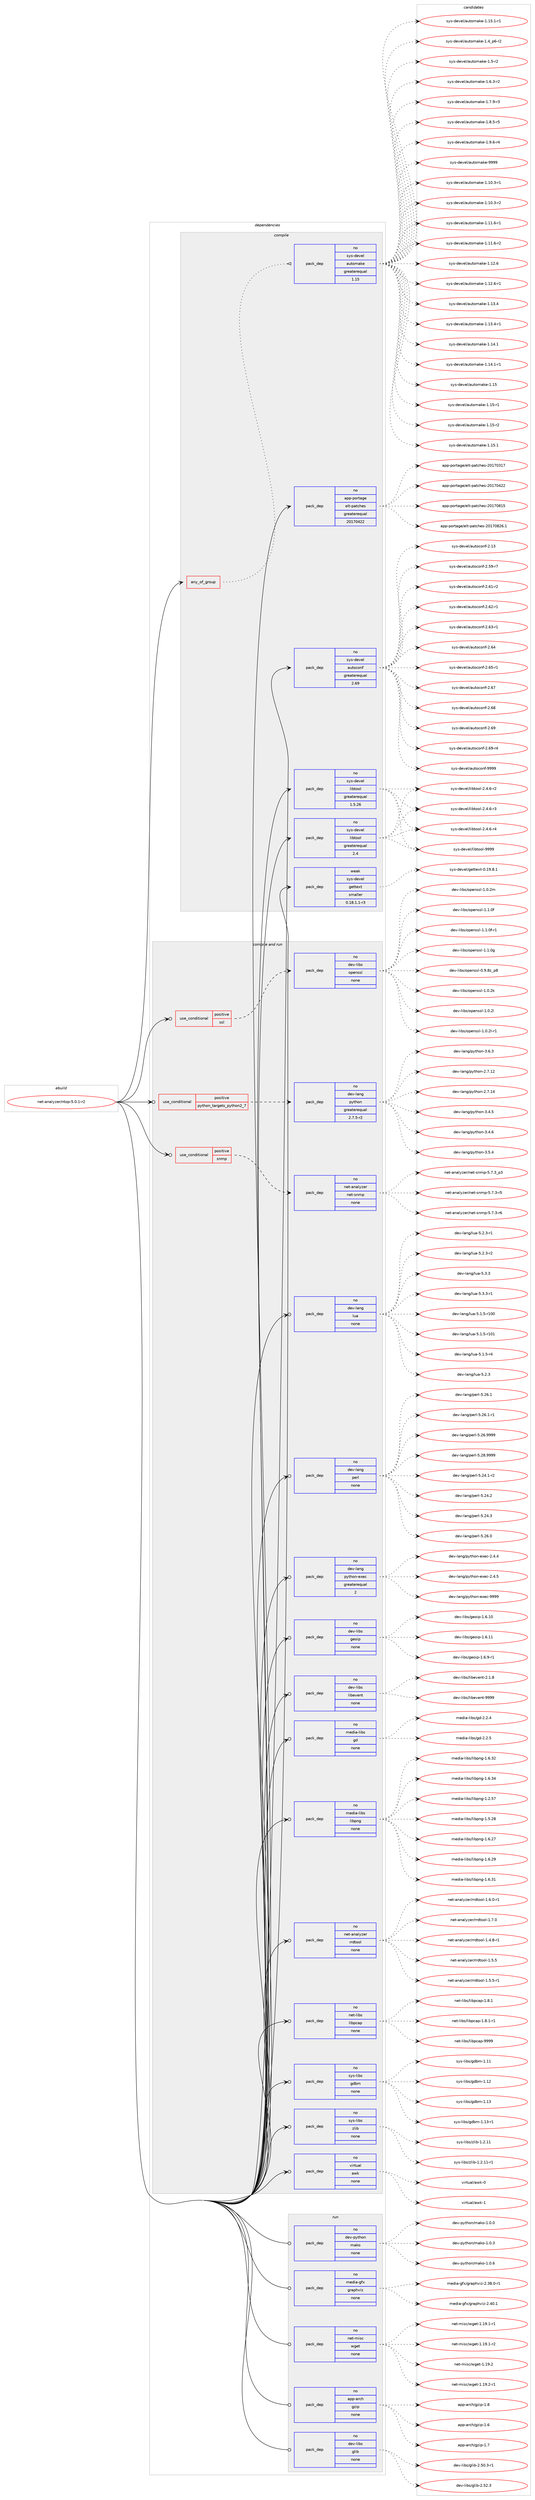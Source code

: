 digraph prolog {

# *************
# Graph options
# *************

newrank=true;
concentrate=true;
compound=true;
graph [rankdir=LR,fontname=Helvetica,fontsize=10,ranksep=1.5];#, ranksep=2.5, nodesep=0.2];
edge  [arrowhead=vee];
node  [fontname=Helvetica,fontsize=10];

# **********
# The ebuild
# **********

subgraph cluster_leftcol {
color=gray;
rank=same;
label=<<i>ebuild</i>>;
id [label="net-analyzer/ntop-5.0.1-r2", color=red, width=4, href="../net-analyzer/ntop-5.0.1-r2.svg"];
}

# ****************
# The dependencies
# ****************

subgraph cluster_midcol {
color=gray;
label=<<i>dependencies</i>>;
subgraph cluster_compile {
fillcolor="#eeeeee";
style=filled;
label=<<i>compile</i>>;
subgraph any6402 {
dependency402509 [label=<<TABLE BORDER="0" CELLBORDER="1" CELLSPACING="0" CELLPADDING="4"><TR><TD CELLPADDING="10">any_of_group</TD></TR></TABLE>>, shape=none, color=red];subgraph pack296648 {
dependency402510 [label=<<TABLE BORDER="0" CELLBORDER="1" CELLSPACING="0" CELLPADDING="4" WIDTH="220"><TR><TD ROWSPAN="6" CELLPADDING="30">pack_dep</TD></TR><TR><TD WIDTH="110">no</TD></TR><TR><TD>sys-devel</TD></TR><TR><TD>automake</TD></TR><TR><TD>greaterequal</TD></TR><TR><TD>1.15</TD></TR></TABLE>>, shape=none, color=blue];
}
dependency402509:e -> dependency402510:w [weight=20,style="dotted",arrowhead="oinv"];
}
id:e -> dependency402509:w [weight=20,style="solid",arrowhead="vee"];
subgraph pack296649 {
dependency402511 [label=<<TABLE BORDER="0" CELLBORDER="1" CELLSPACING="0" CELLPADDING="4" WIDTH="220"><TR><TD ROWSPAN="6" CELLPADDING="30">pack_dep</TD></TR><TR><TD WIDTH="110">no</TD></TR><TR><TD>app-portage</TD></TR><TR><TD>elt-patches</TD></TR><TR><TD>greaterequal</TD></TR><TR><TD>20170422</TD></TR></TABLE>>, shape=none, color=blue];
}
id:e -> dependency402511:w [weight=20,style="solid",arrowhead="vee"];
subgraph pack296650 {
dependency402512 [label=<<TABLE BORDER="0" CELLBORDER="1" CELLSPACING="0" CELLPADDING="4" WIDTH="220"><TR><TD ROWSPAN="6" CELLPADDING="30">pack_dep</TD></TR><TR><TD WIDTH="110">no</TD></TR><TR><TD>sys-devel</TD></TR><TR><TD>autoconf</TD></TR><TR><TD>greaterequal</TD></TR><TR><TD>2.69</TD></TR></TABLE>>, shape=none, color=blue];
}
id:e -> dependency402512:w [weight=20,style="solid",arrowhead="vee"];
subgraph pack296651 {
dependency402513 [label=<<TABLE BORDER="0" CELLBORDER="1" CELLSPACING="0" CELLPADDING="4" WIDTH="220"><TR><TD ROWSPAN="6" CELLPADDING="30">pack_dep</TD></TR><TR><TD WIDTH="110">no</TD></TR><TR><TD>sys-devel</TD></TR><TR><TD>libtool</TD></TR><TR><TD>greaterequal</TD></TR><TR><TD>1.5.26</TD></TR></TABLE>>, shape=none, color=blue];
}
id:e -> dependency402513:w [weight=20,style="solid",arrowhead="vee"];
subgraph pack296652 {
dependency402514 [label=<<TABLE BORDER="0" CELLBORDER="1" CELLSPACING="0" CELLPADDING="4" WIDTH="220"><TR><TD ROWSPAN="6" CELLPADDING="30">pack_dep</TD></TR><TR><TD WIDTH="110">no</TD></TR><TR><TD>sys-devel</TD></TR><TR><TD>libtool</TD></TR><TR><TD>greaterequal</TD></TR><TR><TD>2.4</TD></TR></TABLE>>, shape=none, color=blue];
}
id:e -> dependency402514:w [weight=20,style="solid",arrowhead="vee"];
subgraph pack296653 {
dependency402515 [label=<<TABLE BORDER="0" CELLBORDER="1" CELLSPACING="0" CELLPADDING="4" WIDTH="220"><TR><TD ROWSPAN="6" CELLPADDING="30">pack_dep</TD></TR><TR><TD WIDTH="110">weak</TD></TR><TR><TD>sys-devel</TD></TR><TR><TD>gettext</TD></TR><TR><TD>smaller</TD></TR><TR><TD>0.18.1.1-r3</TD></TR></TABLE>>, shape=none, color=blue];
}
id:e -> dependency402515:w [weight=20,style="solid",arrowhead="vee"];
}
subgraph cluster_compileandrun {
fillcolor="#eeeeee";
style=filled;
label=<<i>compile and run</i>>;
subgraph cond99273 {
dependency402516 [label=<<TABLE BORDER="0" CELLBORDER="1" CELLSPACING="0" CELLPADDING="4"><TR><TD ROWSPAN="3" CELLPADDING="10">use_conditional</TD></TR><TR><TD>positive</TD></TR><TR><TD>python_targets_python2_7</TD></TR></TABLE>>, shape=none, color=red];
subgraph pack296654 {
dependency402517 [label=<<TABLE BORDER="0" CELLBORDER="1" CELLSPACING="0" CELLPADDING="4" WIDTH="220"><TR><TD ROWSPAN="6" CELLPADDING="30">pack_dep</TD></TR><TR><TD WIDTH="110">no</TD></TR><TR><TD>dev-lang</TD></TR><TR><TD>python</TD></TR><TR><TD>greaterequal</TD></TR><TR><TD>2.7.5-r2</TD></TR></TABLE>>, shape=none, color=blue];
}
dependency402516:e -> dependency402517:w [weight=20,style="dashed",arrowhead="vee"];
}
id:e -> dependency402516:w [weight=20,style="solid",arrowhead="odotvee"];
subgraph cond99274 {
dependency402518 [label=<<TABLE BORDER="0" CELLBORDER="1" CELLSPACING="0" CELLPADDING="4"><TR><TD ROWSPAN="3" CELLPADDING="10">use_conditional</TD></TR><TR><TD>positive</TD></TR><TR><TD>snmp</TD></TR></TABLE>>, shape=none, color=red];
subgraph pack296655 {
dependency402519 [label=<<TABLE BORDER="0" CELLBORDER="1" CELLSPACING="0" CELLPADDING="4" WIDTH="220"><TR><TD ROWSPAN="6" CELLPADDING="30">pack_dep</TD></TR><TR><TD WIDTH="110">no</TD></TR><TR><TD>net-analyzer</TD></TR><TR><TD>net-snmp</TD></TR><TR><TD>none</TD></TR><TR><TD></TD></TR></TABLE>>, shape=none, color=blue];
}
dependency402518:e -> dependency402519:w [weight=20,style="dashed",arrowhead="vee"];
}
id:e -> dependency402518:w [weight=20,style="solid",arrowhead="odotvee"];
subgraph cond99275 {
dependency402520 [label=<<TABLE BORDER="0" CELLBORDER="1" CELLSPACING="0" CELLPADDING="4"><TR><TD ROWSPAN="3" CELLPADDING="10">use_conditional</TD></TR><TR><TD>positive</TD></TR><TR><TD>ssl</TD></TR></TABLE>>, shape=none, color=red];
subgraph pack296656 {
dependency402521 [label=<<TABLE BORDER="0" CELLBORDER="1" CELLSPACING="0" CELLPADDING="4" WIDTH="220"><TR><TD ROWSPAN="6" CELLPADDING="30">pack_dep</TD></TR><TR><TD WIDTH="110">no</TD></TR><TR><TD>dev-libs</TD></TR><TR><TD>openssl</TD></TR><TR><TD>none</TD></TR><TR><TD></TD></TR></TABLE>>, shape=none, color=blue];
}
dependency402520:e -> dependency402521:w [weight=20,style="dashed",arrowhead="vee"];
}
id:e -> dependency402520:w [weight=20,style="solid",arrowhead="odotvee"];
subgraph pack296657 {
dependency402522 [label=<<TABLE BORDER="0" CELLBORDER="1" CELLSPACING="0" CELLPADDING="4" WIDTH="220"><TR><TD ROWSPAN="6" CELLPADDING="30">pack_dep</TD></TR><TR><TD WIDTH="110">no</TD></TR><TR><TD>dev-lang</TD></TR><TR><TD>lua</TD></TR><TR><TD>none</TD></TR><TR><TD></TD></TR></TABLE>>, shape=none, color=blue];
}
id:e -> dependency402522:w [weight=20,style="solid",arrowhead="odotvee"];
subgraph pack296658 {
dependency402523 [label=<<TABLE BORDER="0" CELLBORDER="1" CELLSPACING="0" CELLPADDING="4" WIDTH="220"><TR><TD ROWSPAN="6" CELLPADDING="30">pack_dep</TD></TR><TR><TD WIDTH="110">no</TD></TR><TR><TD>dev-lang</TD></TR><TR><TD>perl</TD></TR><TR><TD>none</TD></TR><TR><TD></TD></TR></TABLE>>, shape=none, color=blue];
}
id:e -> dependency402523:w [weight=20,style="solid",arrowhead="odotvee"];
subgraph pack296659 {
dependency402524 [label=<<TABLE BORDER="0" CELLBORDER="1" CELLSPACING="0" CELLPADDING="4" WIDTH="220"><TR><TD ROWSPAN="6" CELLPADDING="30">pack_dep</TD></TR><TR><TD WIDTH="110">no</TD></TR><TR><TD>dev-lang</TD></TR><TR><TD>python-exec</TD></TR><TR><TD>greaterequal</TD></TR><TR><TD>2</TD></TR></TABLE>>, shape=none, color=blue];
}
id:e -> dependency402524:w [weight=20,style="solid",arrowhead="odotvee"];
subgraph pack296660 {
dependency402525 [label=<<TABLE BORDER="0" CELLBORDER="1" CELLSPACING="0" CELLPADDING="4" WIDTH="220"><TR><TD ROWSPAN="6" CELLPADDING="30">pack_dep</TD></TR><TR><TD WIDTH="110">no</TD></TR><TR><TD>dev-libs</TD></TR><TR><TD>geoip</TD></TR><TR><TD>none</TD></TR><TR><TD></TD></TR></TABLE>>, shape=none, color=blue];
}
id:e -> dependency402525:w [weight=20,style="solid",arrowhead="odotvee"];
subgraph pack296661 {
dependency402526 [label=<<TABLE BORDER="0" CELLBORDER="1" CELLSPACING="0" CELLPADDING="4" WIDTH="220"><TR><TD ROWSPAN="6" CELLPADDING="30">pack_dep</TD></TR><TR><TD WIDTH="110">no</TD></TR><TR><TD>dev-libs</TD></TR><TR><TD>libevent</TD></TR><TR><TD>none</TD></TR><TR><TD></TD></TR></TABLE>>, shape=none, color=blue];
}
id:e -> dependency402526:w [weight=20,style="solid",arrowhead="odotvee"];
subgraph pack296662 {
dependency402527 [label=<<TABLE BORDER="0" CELLBORDER="1" CELLSPACING="0" CELLPADDING="4" WIDTH="220"><TR><TD ROWSPAN="6" CELLPADDING="30">pack_dep</TD></TR><TR><TD WIDTH="110">no</TD></TR><TR><TD>media-libs</TD></TR><TR><TD>gd</TD></TR><TR><TD>none</TD></TR><TR><TD></TD></TR></TABLE>>, shape=none, color=blue];
}
id:e -> dependency402527:w [weight=20,style="solid",arrowhead="odotvee"];
subgraph pack296663 {
dependency402528 [label=<<TABLE BORDER="0" CELLBORDER="1" CELLSPACING="0" CELLPADDING="4" WIDTH="220"><TR><TD ROWSPAN="6" CELLPADDING="30">pack_dep</TD></TR><TR><TD WIDTH="110">no</TD></TR><TR><TD>media-libs</TD></TR><TR><TD>libpng</TD></TR><TR><TD>none</TD></TR><TR><TD></TD></TR></TABLE>>, shape=none, color=blue];
}
id:e -> dependency402528:w [weight=20,style="solid",arrowhead="odotvee"];
subgraph pack296664 {
dependency402529 [label=<<TABLE BORDER="0" CELLBORDER="1" CELLSPACING="0" CELLPADDING="4" WIDTH="220"><TR><TD ROWSPAN="6" CELLPADDING="30">pack_dep</TD></TR><TR><TD WIDTH="110">no</TD></TR><TR><TD>net-analyzer</TD></TR><TR><TD>rrdtool</TD></TR><TR><TD>none</TD></TR><TR><TD></TD></TR></TABLE>>, shape=none, color=blue];
}
id:e -> dependency402529:w [weight=20,style="solid",arrowhead="odotvee"];
subgraph pack296665 {
dependency402530 [label=<<TABLE BORDER="0" CELLBORDER="1" CELLSPACING="0" CELLPADDING="4" WIDTH="220"><TR><TD ROWSPAN="6" CELLPADDING="30">pack_dep</TD></TR><TR><TD WIDTH="110">no</TD></TR><TR><TD>net-libs</TD></TR><TR><TD>libpcap</TD></TR><TR><TD>none</TD></TR><TR><TD></TD></TR></TABLE>>, shape=none, color=blue];
}
id:e -> dependency402530:w [weight=20,style="solid",arrowhead="odotvee"];
subgraph pack296666 {
dependency402531 [label=<<TABLE BORDER="0" CELLBORDER="1" CELLSPACING="0" CELLPADDING="4" WIDTH="220"><TR><TD ROWSPAN="6" CELLPADDING="30">pack_dep</TD></TR><TR><TD WIDTH="110">no</TD></TR><TR><TD>sys-libs</TD></TR><TR><TD>gdbm</TD></TR><TR><TD>none</TD></TR><TR><TD></TD></TR></TABLE>>, shape=none, color=blue];
}
id:e -> dependency402531:w [weight=20,style="solid",arrowhead="odotvee"];
subgraph pack296667 {
dependency402532 [label=<<TABLE BORDER="0" CELLBORDER="1" CELLSPACING="0" CELLPADDING="4" WIDTH="220"><TR><TD ROWSPAN="6" CELLPADDING="30">pack_dep</TD></TR><TR><TD WIDTH="110">no</TD></TR><TR><TD>sys-libs</TD></TR><TR><TD>zlib</TD></TR><TR><TD>none</TD></TR><TR><TD></TD></TR></TABLE>>, shape=none, color=blue];
}
id:e -> dependency402532:w [weight=20,style="solid",arrowhead="odotvee"];
subgraph pack296668 {
dependency402533 [label=<<TABLE BORDER="0" CELLBORDER="1" CELLSPACING="0" CELLPADDING="4" WIDTH="220"><TR><TD ROWSPAN="6" CELLPADDING="30">pack_dep</TD></TR><TR><TD WIDTH="110">no</TD></TR><TR><TD>virtual</TD></TR><TR><TD>awk</TD></TR><TR><TD>none</TD></TR><TR><TD></TD></TR></TABLE>>, shape=none, color=blue];
}
id:e -> dependency402533:w [weight=20,style="solid",arrowhead="odotvee"];
}
subgraph cluster_run {
fillcolor="#eeeeee";
style=filled;
label=<<i>run</i>>;
subgraph pack296669 {
dependency402534 [label=<<TABLE BORDER="0" CELLBORDER="1" CELLSPACING="0" CELLPADDING="4" WIDTH="220"><TR><TD ROWSPAN="6" CELLPADDING="30">pack_dep</TD></TR><TR><TD WIDTH="110">no</TD></TR><TR><TD>app-arch</TD></TR><TR><TD>gzip</TD></TR><TR><TD>none</TD></TR><TR><TD></TD></TR></TABLE>>, shape=none, color=blue];
}
id:e -> dependency402534:w [weight=20,style="solid",arrowhead="odot"];
subgraph pack296670 {
dependency402535 [label=<<TABLE BORDER="0" CELLBORDER="1" CELLSPACING="0" CELLPADDING="4" WIDTH="220"><TR><TD ROWSPAN="6" CELLPADDING="30">pack_dep</TD></TR><TR><TD WIDTH="110">no</TD></TR><TR><TD>dev-libs</TD></TR><TR><TD>glib</TD></TR><TR><TD>none</TD></TR><TR><TD></TD></TR></TABLE>>, shape=none, color=blue];
}
id:e -> dependency402535:w [weight=20,style="solid",arrowhead="odot"];
subgraph pack296671 {
dependency402536 [label=<<TABLE BORDER="0" CELLBORDER="1" CELLSPACING="0" CELLPADDING="4" WIDTH="220"><TR><TD ROWSPAN="6" CELLPADDING="30">pack_dep</TD></TR><TR><TD WIDTH="110">no</TD></TR><TR><TD>dev-python</TD></TR><TR><TD>mako</TD></TR><TR><TD>none</TD></TR><TR><TD></TD></TR></TABLE>>, shape=none, color=blue];
}
id:e -> dependency402536:w [weight=20,style="solid",arrowhead="odot"];
subgraph pack296672 {
dependency402537 [label=<<TABLE BORDER="0" CELLBORDER="1" CELLSPACING="0" CELLPADDING="4" WIDTH="220"><TR><TD ROWSPAN="6" CELLPADDING="30">pack_dep</TD></TR><TR><TD WIDTH="110">no</TD></TR><TR><TD>media-gfx</TD></TR><TR><TD>graphviz</TD></TR><TR><TD>none</TD></TR><TR><TD></TD></TR></TABLE>>, shape=none, color=blue];
}
id:e -> dependency402537:w [weight=20,style="solid",arrowhead="odot"];
subgraph pack296673 {
dependency402538 [label=<<TABLE BORDER="0" CELLBORDER="1" CELLSPACING="0" CELLPADDING="4" WIDTH="220"><TR><TD ROWSPAN="6" CELLPADDING="30">pack_dep</TD></TR><TR><TD WIDTH="110">no</TD></TR><TR><TD>net-misc</TD></TR><TR><TD>wget</TD></TR><TR><TD>none</TD></TR><TR><TD></TD></TR></TABLE>>, shape=none, color=blue];
}
id:e -> dependency402538:w [weight=20,style="solid",arrowhead="odot"];
}
}

# **************
# The candidates
# **************

subgraph cluster_choices {
rank=same;
color=gray;
label=<<i>candidates</i>>;

subgraph choice296648 {
color=black;
nodesep=1;
choice11512111545100101118101108479711711611110997107101454946494846514511449 [label="sys-devel/automake-1.10.3-r1", color=red, width=4,href="../sys-devel/automake-1.10.3-r1.svg"];
choice11512111545100101118101108479711711611110997107101454946494846514511450 [label="sys-devel/automake-1.10.3-r2", color=red, width=4,href="../sys-devel/automake-1.10.3-r2.svg"];
choice11512111545100101118101108479711711611110997107101454946494946544511449 [label="sys-devel/automake-1.11.6-r1", color=red, width=4,href="../sys-devel/automake-1.11.6-r1.svg"];
choice11512111545100101118101108479711711611110997107101454946494946544511450 [label="sys-devel/automake-1.11.6-r2", color=red, width=4,href="../sys-devel/automake-1.11.6-r2.svg"];
choice1151211154510010111810110847971171161111099710710145494649504654 [label="sys-devel/automake-1.12.6", color=red, width=4,href="../sys-devel/automake-1.12.6.svg"];
choice11512111545100101118101108479711711611110997107101454946495046544511449 [label="sys-devel/automake-1.12.6-r1", color=red, width=4,href="../sys-devel/automake-1.12.6-r1.svg"];
choice1151211154510010111810110847971171161111099710710145494649514652 [label="sys-devel/automake-1.13.4", color=red, width=4,href="../sys-devel/automake-1.13.4.svg"];
choice11512111545100101118101108479711711611110997107101454946495146524511449 [label="sys-devel/automake-1.13.4-r1", color=red, width=4,href="../sys-devel/automake-1.13.4-r1.svg"];
choice1151211154510010111810110847971171161111099710710145494649524649 [label="sys-devel/automake-1.14.1", color=red, width=4,href="../sys-devel/automake-1.14.1.svg"];
choice11512111545100101118101108479711711611110997107101454946495246494511449 [label="sys-devel/automake-1.14.1-r1", color=red, width=4,href="../sys-devel/automake-1.14.1-r1.svg"];
choice115121115451001011181011084797117116111109971071014549464953 [label="sys-devel/automake-1.15", color=red, width=4,href="../sys-devel/automake-1.15.svg"];
choice1151211154510010111810110847971171161111099710710145494649534511449 [label="sys-devel/automake-1.15-r1", color=red, width=4,href="../sys-devel/automake-1.15-r1.svg"];
choice1151211154510010111810110847971171161111099710710145494649534511450 [label="sys-devel/automake-1.15-r2", color=red, width=4,href="../sys-devel/automake-1.15-r2.svg"];
choice1151211154510010111810110847971171161111099710710145494649534649 [label="sys-devel/automake-1.15.1", color=red, width=4,href="../sys-devel/automake-1.15.1.svg"];
choice11512111545100101118101108479711711611110997107101454946495346494511449 [label="sys-devel/automake-1.15.1-r1", color=red, width=4,href="../sys-devel/automake-1.15.1-r1.svg"];
choice115121115451001011181011084797117116111109971071014549465295112544511450 [label="sys-devel/automake-1.4_p6-r2", color=red, width=4,href="../sys-devel/automake-1.4_p6-r2.svg"];
choice11512111545100101118101108479711711611110997107101454946534511450 [label="sys-devel/automake-1.5-r2", color=red, width=4,href="../sys-devel/automake-1.5-r2.svg"];
choice115121115451001011181011084797117116111109971071014549465446514511450 [label="sys-devel/automake-1.6.3-r2", color=red, width=4,href="../sys-devel/automake-1.6.3-r2.svg"];
choice115121115451001011181011084797117116111109971071014549465546574511451 [label="sys-devel/automake-1.7.9-r3", color=red, width=4,href="../sys-devel/automake-1.7.9-r3.svg"];
choice115121115451001011181011084797117116111109971071014549465646534511453 [label="sys-devel/automake-1.8.5-r5", color=red, width=4,href="../sys-devel/automake-1.8.5-r5.svg"];
choice115121115451001011181011084797117116111109971071014549465746544511452 [label="sys-devel/automake-1.9.6-r4", color=red, width=4,href="../sys-devel/automake-1.9.6-r4.svg"];
choice115121115451001011181011084797117116111109971071014557575757 [label="sys-devel/automake-9999", color=red, width=4,href="../sys-devel/automake-9999.svg"];
dependency402510:e -> choice11512111545100101118101108479711711611110997107101454946494846514511449:w [style=dotted,weight="100"];
dependency402510:e -> choice11512111545100101118101108479711711611110997107101454946494846514511450:w [style=dotted,weight="100"];
dependency402510:e -> choice11512111545100101118101108479711711611110997107101454946494946544511449:w [style=dotted,weight="100"];
dependency402510:e -> choice11512111545100101118101108479711711611110997107101454946494946544511450:w [style=dotted,weight="100"];
dependency402510:e -> choice1151211154510010111810110847971171161111099710710145494649504654:w [style=dotted,weight="100"];
dependency402510:e -> choice11512111545100101118101108479711711611110997107101454946495046544511449:w [style=dotted,weight="100"];
dependency402510:e -> choice1151211154510010111810110847971171161111099710710145494649514652:w [style=dotted,weight="100"];
dependency402510:e -> choice11512111545100101118101108479711711611110997107101454946495146524511449:w [style=dotted,weight="100"];
dependency402510:e -> choice1151211154510010111810110847971171161111099710710145494649524649:w [style=dotted,weight="100"];
dependency402510:e -> choice11512111545100101118101108479711711611110997107101454946495246494511449:w [style=dotted,weight="100"];
dependency402510:e -> choice115121115451001011181011084797117116111109971071014549464953:w [style=dotted,weight="100"];
dependency402510:e -> choice1151211154510010111810110847971171161111099710710145494649534511449:w [style=dotted,weight="100"];
dependency402510:e -> choice1151211154510010111810110847971171161111099710710145494649534511450:w [style=dotted,weight="100"];
dependency402510:e -> choice1151211154510010111810110847971171161111099710710145494649534649:w [style=dotted,weight="100"];
dependency402510:e -> choice11512111545100101118101108479711711611110997107101454946495346494511449:w [style=dotted,weight="100"];
dependency402510:e -> choice115121115451001011181011084797117116111109971071014549465295112544511450:w [style=dotted,weight="100"];
dependency402510:e -> choice11512111545100101118101108479711711611110997107101454946534511450:w [style=dotted,weight="100"];
dependency402510:e -> choice115121115451001011181011084797117116111109971071014549465446514511450:w [style=dotted,weight="100"];
dependency402510:e -> choice115121115451001011181011084797117116111109971071014549465546574511451:w [style=dotted,weight="100"];
dependency402510:e -> choice115121115451001011181011084797117116111109971071014549465646534511453:w [style=dotted,weight="100"];
dependency402510:e -> choice115121115451001011181011084797117116111109971071014549465746544511452:w [style=dotted,weight="100"];
dependency402510:e -> choice115121115451001011181011084797117116111109971071014557575757:w [style=dotted,weight="100"];
}
subgraph choice296649 {
color=black;
nodesep=1;
choice97112112451121111141169710310147101108116451129711699104101115455048495548514955 [label="app-portage/elt-patches-20170317", color=red, width=4,href="../app-portage/elt-patches-20170317.svg"];
choice97112112451121111141169710310147101108116451129711699104101115455048495548525050 [label="app-portage/elt-patches-20170422", color=red, width=4,href="../app-portage/elt-patches-20170422.svg"];
choice97112112451121111141169710310147101108116451129711699104101115455048495548564953 [label="app-portage/elt-patches-20170815", color=red, width=4,href="../app-portage/elt-patches-20170815.svg"];
choice971121124511211111411697103101471011081164511297116991041011154550484955485650544649 [label="app-portage/elt-patches-20170826.1", color=red, width=4,href="../app-portage/elt-patches-20170826.1.svg"];
dependency402511:e -> choice97112112451121111141169710310147101108116451129711699104101115455048495548514955:w [style=dotted,weight="100"];
dependency402511:e -> choice97112112451121111141169710310147101108116451129711699104101115455048495548525050:w [style=dotted,weight="100"];
dependency402511:e -> choice97112112451121111141169710310147101108116451129711699104101115455048495548564953:w [style=dotted,weight="100"];
dependency402511:e -> choice971121124511211111411697103101471011081164511297116991041011154550484955485650544649:w [style=dotted,weight="100"];
}
subgraph choice296650 {
color=black;
nodesep=1;
choice115121115451001011181011084797117116111991111101024550464951 [label="sys-devel/autoconf-2.13", color=red, width=4,href="../sys-devel/autoconf-2.13.svg"];
choice1151211154510010111810110847971171161119911111010245504653574511455 [label="sys-devel/autoconf-2.59-r7", color=red, width=4,href="../sys-devel/autoconf-2.59-r7.svg"];
choice1151211154510010111810110847971171161119911111010245504654494511450 [label="sys-devel/autoconf-2.61-r2", color=red, width=4,href="../sys-devel/autoconf-2.61-r2.svg"];
choice1151211154510010111810110847971171161119911111010245504654504511449 [label="sys-devel/autoconf-2.62-r1", color=red, width=4,href="../sys-devel/autoconf-2.62-r1.svg"];
choice1151211154510010111810110847971171161119911111010245504654514511449 [label="sys-devel/autoconf-2.63-r1", color=red, width=4,href="../sys-devel/autoconf-2.63-r1.svg"];
choice115121115451001011181011084797117116111991111101024550465452 [label="sys-devel/autoconf-2.64", color=red, width=4,href="../sys-devel/autoconf-2.64.svg"];
choice1151211154510010111810110847971171161119911111010245504654534511449 [label="sys-devel/autoconf-2.65-r1", color=red, width=4,href="../sys-devel/autoconf-2.65-r1.svg"];
choice115121115451001011181011084797117116111991111101024550465455 [label="sys-devel/autoconf-2.67", color=red, width=4,href="../sys-devel/autoconf-2.67.svg"];
choice115121115451001011181011084797117116111991111101024550465456 [label="sys-devel/autoconf-2.68", color=red, width=4,href="../sys-devel/autoconf-2.68.svg"];
choice115121115451001011181011084797117116111991111101024550465457 [label="sys-devel/autoconf-2.69", color=red, width=4,href="../sys-devel/autoconf-2.69.svg"];
choice1151211154510010111810110847971171161119911111010245504654574511452 [label="sys-devel/autoconf-2.69-r4", color=red, width=4,href="../sys-devel/autoconf-2.69-r4.svg"];
choice115121115451001011181011084797117116111991111101024557575757 [label="sys-devel/autoconf-9999", color=red, width=4,href="../sys-devel/autoconf-9999.svg"];
dependency402512:e -> choice115121115451001011181011084797117116111991111101024550464951:w [style=dotted,weight="100"];
dependency402512:e -> choice1151211154510010111810110847971171161119911111010245504653574511455:w [style=dotted,weight="100"];
dependency402512:e -> choice1151211154510010111810110847971171161119911111010245504654494511450:w [style=dotted,weight="100"];
dependency402512:e -> choice1151211154510010111810110847971171161119911111010245504654504511449:w [style=dotted,weight="100"];
dependency402512:e -> choice1151211154510010111810110847971171161119911111010245504654514511449:w [style=dotted,weight="100"];
dependency402512:e -> choice115121115451001011181011084797117116111991111101024550465452:w [style=dotted,weight="100"];
dependency402512:e -> choice1151211154510010111810110847971171161119911111010245504654534511449:w [style=dotted,weight="100"];
dependency402512:e -> choice115121115451001011181011084797117116111991111101024550465455:w [style=dotted,weight="100"];
dependency402512:e -> choice115121115451001011181011084797117116111991111101024550465456:w [style=dotted,weight="100"];
dependency402512:e -> choice115121115451001011181011084797117116111991111101024550465457:w [style=dotted,weight="100"];
dependency402512:e -> choice1151211154510010111810110847971171161119911111010245504654574511452:w [style=dotted,weight="100"];
dependency402512:e -> choice115121115451001011181011084797117116111991111101024557575757:w [style=dotted,weight="100"];
}
subgraph choice296651 {
color=black;
nodesep=1;
choice1151211154510010111810110847108105981161111111084550465246544511450 [label="sys-devel/libtool-2.4.6-r2", color=red, width=4,href="../sys-devel/libtool-2.4.6-r2.svg"];
choice1151211154510010111810110847108105981161111111084550465246544511451 [label="sys-devel/libtool-2.4.6-r3", color=red, width=4,href="../sys-devel/libtool-2.4.6-r3.svg"];
choice1151211154510010111810110847108105981161111111084550465246544511452 [label="sys-devel/libtool-2.4.6-r4", color=red, width=4,href="../sys-devel/libtool-2.4.6-r4.svg"];
choice1151211154510010111810110847108105981161111111084557575757 [label="sys-devel/libtool-9999", color=red, width=4,href="../sys-devel/libtool-9999.svg"];
dependency402513:e -> choice1151211154510010111810110847108105981161111111084550465246544511450:w [style=dotted,weight="100"];
dependency402513:e -> choice1151211154510010111810110847108105981161111111084550465246544511451:w [style=dotted,weight="100"];
dependency402513:e -> choice1151211154510010111810110847108105981161111111084550465246544511452:w [style=dotted,weight="100"];
dependency402513:e -> choice1151211154510010111810110847108105981161111111084557575757:w [style=dotted,weight="100"];
}
subgraph choice296652 {
color=black;
nodesep=1;
choice1151211154510010111810110847108105981161111111084550465246544511450 [label="sys-devel/libtool-2.4.6-r2", color=red, width=4,href="../sys-devel/libtool-2.4.6-r2.svg"];
choice1151211154510010111810110847108105981161111111084550465246544511451 [label="sys-devel/libtool-2.4.6-r3", color=red, width=4,href="../sys-devel/libtool-2.4.6-r3.svg"];
choice1151211154510010111810110847108105981161111111084550465246544511452 [label="sys-devel/libtool-2.4.6-r4", color=red, width=4,href="../sys-devel/libtool-2.4.6-r4.svg"];
choice1151211154510010111810110847108105981161111111084557575757 [label="sys-devel/libtool-9999", color=red, width=4,href="../sys-devel/libtool-9999.svg"];
dependency402514:e -> choice1151211154510010111810110847108105981161111111084550465246544511450:w [style=dotted,weight="100"];
dependency402514:e -> choice1151211154510010111810110847108105981161111111084550465246544511451:w [style=dotted,weight="100"];
dependency402514:e -> choice1151211154510010111810110847108105981161111111084550465246544511452:w [style=dotted,weight="100"];
dependency402514:e -> choice1151211154510010111810110847108105981161111111084557575757:w [style=dotted,weight="100"];
}
subgraph choice296653 {
color=black;
nodesep=1;
choice1151211154510010111810110847103101116116101120116454846495746564649 [label="sys-devel/gettext-0.19.8.1", color=red, width=4,href="../sys-devel/gettext-0.19.8.1.svg"];
dependency402515:e -> choice1151211154510010111810110847103101116116101120116454846495746564649:w [style=dotted,weight="100"];
}
subgraph choice296654 {
color=black;
nodesep=1;
choice10010111845108971101034711212111610411111045504655464950 [label="dev-lang/python-2.7.12", color=red, width=4,href="../dev-lang/python-2.7.12.svg"];
choice10010111845108971101034711212111610411111045504655464952 [label="dev-lang/python-2.7.14", color=red, width=4,href="../dev-lang/python-2.7.14.svg"];
choice100101118451089711010347112121116104111110455146524653 [label="dev-lang/python-3.4.5", color=red, width=4,href="../dev-lang/python-3.4.5.svg"];
choice100101118451089711010347112121116104111110455146524654 [label="dev-lang/python-3.4.6", color=red, width=4,href="../dev-lang/python-3.4.6.svg"];
choice100101118451089711010347112121116104111110455146534652 [label="dev-lang/python-3.5.4", color=red, width=4,href="../dev-lang/python-3.5.4.svg"];
choice100101118451089711010347112121116104111110455146544651 [label="dev-lang/python-3.6.3", color=red, width=4,href="../dev-lang/python-3.6.3.svg"];
dependency402517:e -> choice10010111845108971101034711212111610411111045504655464950:w [style=dotted,weight="100"];
dependency402517:e -> choice10010111845108971101034711212111610411111045504655464952:w [style=dotted,weight="100"];
dependency402517:e -> choice100101118451089711010347112121116104111110455146524653:w [style=dotted,weight="100"];
dependency402517:e -> choice100101118451089711010347112121116104111110455146524654:w [style=dotted,weight="100"];
dependency402517:e -> choice100101118451089711010347112121116104111110455146534652:w [style=dotted,weight="100"];
dependency402517:e -> choice100101118451089711010347112121116104111110455146544651:w [style=dotted,weight="100"];
}
subgraph choice296655 {
color=black;
nodesep=1;
choice11010111645971109710812112210111447110101116451151101091124553465546514511453 [label="net-analyzer/net-snmp-5.7.3-r5", color=red, width=4,href="../net-analyzer/net-snmp-5.7.3-r5.svg"];
choice11010111645971109710812112210111447110101116451151101091124553465546514511454 [label="net-analyzer/net-snmp-5.7.3-r6", color=red, width=4,href="../net-analyzer/net-snmp-5.7.3-r6.svg"];
choice11010111645971109710812112210111447110101116451151101091124553465546519511251 [label="net-analyzer/net-snmp-5.7.3_p3", color=red, width=4,href="../net-analyzer/net-snmp-5.7.3_p3.svg"];
dependency402519:e -> choice11010111645971109710812112210111447110101116451151101091124553465546514511453:w [style=dotted,weight="100"];
dependency402519:e -> choice11010111645971109710812112210111447110101116451151101091124553465546514511454:w [style=dotted,weight="100"];
dependency402519:e -> choice11010111645971109710812112210111447110101116451151101091124553465546519511251:w [style=dotted,weight="100"];
}
subgraph choice296656 {
color=black;
nodesep=1;
choice1001011184510810598115471111121011101151151084548465746561229511256 [label="dev-libs/openssl-0.9.8z_p8", color=red, width=4,href="../dev-libs/openssl-0.9.8z_p8.svg"];
choice100101118451081059811547111112101110115115108454946484650107 [label="dev-libs/openssl-1.0.2k", color=red, width=4,href="../dev-libs/openssl-1.0.2k.svg"];
choice100101118451081059811547111112101110115115108454946484650108 [label="dev-libs/openssl-1.0.2l", color=red, width=4,href="../dev-libs/openssl-1.0.2l.svg"];
choice1001011184510810598115471111121011101151151084549464846501084511449 [label="dev-libs/openssl-1.0.2l-r1", color=red, width=4,href="../dev-libs/openssl-1.0.2l-r1.svg"];
choice100101118451081059811547111112101110115115108454946484650109 [label="dev-libs/openssl-1.0.2m", color=red, width=4,href="../dev-libs/openssl-1.0.2m.svg"];
choice100101118451081059811547111112101110115115108454946494648102 [label="dev-libs/openssl-1.1.0f", color=red, width=4,href="../dev-libs/openssl-1.1.0f.svg"];
choice1001011184510810598115471111121011101151151084549464946481024511449 [label="dev-libs/openssl-1.1.0f-r1", color=red, width=4,href="../dev-libs/openssl-1.1.0f-r1.svg"];
choice100101118451081059811547111112101110115115108454946494648103 [label="dev-libs/openssl-1.1.0g", color=red, width=4,href="../dev-libs/openssl-1.1.0g.svg"];
dependency402521:e -> choice1001011184510810598115471111121011101151151084548465746561229511256:w [style=dotted,weight="100"];
dependency402521:e -> choice100101118451081059811547111112101110115115108454946484650107:w [style=dotted,weight="100"];
dependency402521:e -> choice100101118451081059811547111112101110115115108454946484650108:w [style=dotted,weight="100"];
dependency402521:e -> choice1001011184510810598115471111121011101151151084549464846501084511449:w [style=dotted,weight="100"];
dependency402521:e -> choice100101118451081059811547111112101110115115108454946484650109:w [style=dotted,weight="100"];
dependency402521:e -> choice100101118451081059811547111112101110115115108454946494648102:w [style=dotted,weight="100"];
dependency402521:e -> choice1001011184510810598115471111121011101151151084549464946481024511449:w [style=dotted,weight="100"];
dependency402521:e -> choice100101118451081059811547111112101110115115108454946494648103:w [style=dotted,weight="100"];
}
subgraph choice296657 {
color=black;
nodesep=1;
choice1001011184510897110103471081179745534649465345114494848 [label="dev-lang/lua-5.1.5-r100", color=red, width=4,href="../dev-lang/lua-5.1.5-r100.svg"];
choice1001011184510897110103471081179745534649465345114494849 [label="dev-lang/lua-5.1.5-r101", color=red, width=4,href="../dev-lang/lua-5.1.5-r101.svg"];
choice100101118451089711010347108117974553464946534511452 [label="dev-lang/lua-5.1.5-r4", color=red, width=4,href="../dev-lang/lua-5.1.5-r4.svg"];
choice10010111845108971101034710811797455346504651 [label="dev-lang/lua-5.2.3", color=red, width=4,href="../dev-lang/lua-5.2.3.svg"];
choice100101118451089711010347108117974553465046514511449 [label="dev-lang/lua-5.2.3-r1", color=red, width=4,href="../dev-lang/lua-5.2.3-r1.svg"];
choice100101118451089711010347108117974553465046514511450 [label="dev-lang/lua-5.2.3-r2", color=red, width=4,href="../dev-lang/lua-5.2.3-r2.svg"];
choice10010111845108971101034710811797455346514651 [label="dev-lang/lua-5.3.3", color=red, width=4,href="../dev-lang/lua-5.3.3.svg"];
choice100101118451089711010347108117974553465146514511449 [label="dev-lang/lua-5.3.3-r1", color=red, width=4,href="../dev-lang/lua-5.3.3-r1.svg"];
dependency402522:e -> choice1001011184510897110103471081179745534649465345114494848:w [style=dotted,weight="100"];
dependency402522:e -> choice1001011184510897110103471081179745534649465345114494849:w [style=dotted,weight="100"];
dependency402522:e -> choice100101118451089711010347108117974553464946534511452:w [style=dotted,weight="100"];
dependency402522:e -> choice10010111845108971101034710811797455346504651:w [style=dotted,weight="100"];
dependency402522:e -> choice100101118451089711010347108117974553465046514511449:w [style=dotted,weight="100"];
dependency402522:e -> choice100101118451089711010347108117974553465046514511450:w [style=dotted,weight="100"];
dependency402522:e -> choice10010111845108971101034710811797455346514651:w [style=dotted,weight="100"];
dependency402522:e -> choice100101118451089711010347108117974553465146514511449:w [style=dotted,weight="100"];
}
subgraph choice296658 {
color=black;
nodesep=1;
choice100101118451089711010347112101114108455346505246494511450 [label="dev-lang/perl-5.24.1-r2", color=red, width=4,href="../dev-lang/perl-5.24.1-r2.svg"];
choice10010111845108971101034711210111410845534650524650 [label="dev-lang/perl-5.24.2", color=red, width=4,href="../dev-lang/perl-5.24.2.svg"];
choice10010111845108971101034711210111410845534650524651 [label="dev-lang/perl-5.24.3", color=red, width=4,href="../dev-lang/perl-5.24.3.svg"];
choice10010111845108971101034711210111410845534650544648 [label="dev-lang/perl-5.26.0", color=red, width=4,href="../dev-lang/perl-5.26.0.svg"];
choice10010111845108971101034711210111410845534650544649 [label="dev-lang/perl-5.26.1", color=red, width=4,href="../dev-lang/perl-5.26.1.svg"];
choice100101118451089711010347112101114108455346505446494511449 [label="dev-lang/perl-5.26.1-r1", color=red, width=4,href="../dev-lang/perl-5.26.1-r1.svg"];
choice10010111845108971101034711210111410845534650544657575757 [label="dev-lang/perl-5.26.9999", color=red, width=4,href="../dev-lang/perl-5.26.9999.svg"];
choice10010111845108971101034711210111410845534650564657575757 [label="dev-lang/perl-5.28.9999", color=red, width=4,href="../dev-lang/perl-5.28.9999.svg"];
dependency402523:e -> choice100101118451089711010347112101114108455346505246494511450:w [style=dotted,weight="100"];
dependency402523:e -> choice10010111845108971101034711210111410845534650524650:w [style=dotted,weight="100"];
dependency402523:e -> choice10010111845108971101034711210111410845534650524651:w [style=dotted,weight="100"];
dependency402523:e -> choice10010111845108971101034711210111410845534650544648:w [style=dotted,weight="100"];
dependency402523:e -> choice10010111845108971101034711210111410845534650544649:w [style=dotted,weight="100"];
dependency402523:e -> choice100101118451089711010347112101114108455346505446494511449:w [style=dotted,weight="100"];
dependency402523:e -> choice10010111845108971101034711210111410845534650544657575757:w [style=dotted,weight="100"];
dependency402523:e -> choice10010111845108971101034711210111410845534650564657575757:w [style=dotted,weight="100"];
}
subgraph choice296659 {
color=black;
nodesep=1;
choice1001011184510897110103471121211161041111104510112010199455046524652 [label="dev-lang/python-exec-2.4.4", color=red, width=4,href="../dev-lang/python-exec-2.4.4.svg"];
choice1001011184510897110103471121211161041111104510112010199455046524653 [label="dev-lang/python-exec-2.4.5", color=red, width=4,href="../dev-lang/python-exec-2.4.5.svg"];
choice10010111845108971101034711212111610411111045101120101994557575757 [label="dev-lang/python-exec-9999", color=red, width=4,href="../dev-lang/python-exec-9999.svg"];
dependency402524:e -> choice1001011184510897110103471121211161041111104510112010199455046524652:w [style=dotted,weight="100"];
dependency402524:e -> choice1001011184510897110103471121211161041111104510112010199455046524653:w [style=dotted,weight="100"];
dependency402524:e -> choice10010111845108971101034711212111610411111045101120101994557575757:w [style=dotted,weight="100"];
}
subgraph choice296660 {
color=black;
nodesep=1;
choice10010111845108105981154710310111110511245494654464948 [label="dev-libs/geoip-1.6.10", color=red, width=4,href="../dev-libs/geoip-1.6.10.svg"];
choice10010111845108105981154710310111110511245494654464949 [label="dev-libs/geoip-1.6.11", color=red, width=4,href="../dev-libs/geoip-1.6.11.svg"];
choice1001011184510810598115471031011111051124549465446574511449 [label="dev-libs/geoip-1.6.9-r1", color=red, width=4,href="../dev-libs/geoip-1.6.9-r1.svg"];
dependency402525:e -> choice10010111845108105981154710310111110511245494654464948:w [style=dotted,weight="100"];
dependency402525:e -> choice10010111845108105981154710310111110511245494654464949:w [style=dotted,weight="100"];
dependency402525:e -> choice1001011184510810598115471031011111051124549465446574511449:w [style=dotted,weight="100"];
}
subgraph choice296661 {
color=black;
nodesep=1;
choice10010111845108105981154710810598101118101110116455046494656 [label="dev-libs/libevent-2.1.8", color=red, width=4,href="../dev-libs/libevent-2.1.8.svg"];
choice100101118451081059811547108105981011181011101164557575757 [label="dev-libs/libevent-9999", color=red, width=4,href="../dev-libs/libevent-9999.svg"];
dependency402526:e -> choice10010111845108105981154710810598101118101110116455046494656:w [style=dotted,weight="100"];
dependency402526:e -> choice100101118451081059811547108105981011181011101164557575757:w [style=dotted,weight="100"];
}
subgraph choice296662 {
color=black;
nodesep=1;
choice10910110010597451081059811547103100455046504652 [label="media-libs/gd-2.2.4", color=red, width=4,href="../media-libs/gd-2.2.4.svg"];
choice10910110010597451081059811547103100455046504653 [label="media-libs/gd-2.2.5", color=red, width=4,href="../media-libs/gd-2.2.5.svg"];
dependency402527:e -> choice10910110010597451081059811547103100455046504652:w [style=dotted,weight="100"];
dependency402527:e -> choice10910110010597451081059811547103100455046504653:w [style=dotted,weight="100"];
}
subgraph choice296663 {
color=black;
nodesep=1;
choice109101100105974510810598115471081059811211010345494650465355 [label="media-libs/libpng-1.2.57", color=red, width=4,href="../media-libs/libpng-1.2.57.svg"];
choice109101100105974510810598115471081059811211010345494653465056 [label="media-libs/libpng-1.5.28", color=red, width=4,href="../media-libs/libpng-1.5.28.svg"];
choice109101100105974510810598115471081059811211010345494654465055 [label="media-libs/libpng-1.6.27", color=red, width=4,href="../media-libs/libpng-1.6.27.svg"];
choice109101100105974510810598115471081059811211010345494654465057 [label="media-libs/libpng-1.6.29", color=red, width=4,href="../media-libs/libpng-1.6.29.svg"];
choice109101100105974510810598115471081059811211010345494654465149 [label="media-libs/libpng-1.6.31", color=red, width=4,href="../media-libs/libpng-1.6.31.svg"];
choice109101100105974510810598115471081059811211010345494654465150 [label="media-libs/libpng-1.6.32", color=red, width=4,href="../media-libs/libpng-1.6.32.svg"];
choice109101100105974510810598115471081059811211010345494654465152 [label="media-libs/libpng-1.6.34", color=red, width=4,href="../media-libs/libpng-1.6.34.svg"];
dependency402528:e -> choice109101100105974510810598115471081059811211010345494650465355:w [style=dotted,weight="100"];
dependency402528:e -> choice109101100105974510810598115471081059811211010345494653465056:w [style=dotted,weight="100"];
dependency402528:e -> choice109101100105974510810598115471081059811211010345494654465055:w [style=dotted,weight="100"];
dependency402528:e -> choice109101100105974510810598115471081059811211010345494654465057:w [style=dotted,weight="100"];
dependency402528:e -> choice109101100105974510810598115471081059811211010345494654465149:w [style=dotted,weight="100"];
dependency402528:e -> choice109101100105974510810598115471081059811211010345494654465150:w [style=dotted,weight="100"];
dependency402528:e -> choice109101100105974510810598115471081059811211010345494654465152:w [style=dotted,weight="100"];
}
subgraph choice296664 {
color=black;
nodesep=1;
choice110101116459711097108121122101114471141141001161111111084549465246564511449 [label="net-analyzer/rrdtool-1.4.8-r1", color=red, width=4,href="../net-analyzer/rrdtool-1.4.8-r1.svg"];
choice11010111645971109710812112210111447114114100116111111108454946534653 [label="net-analyzer/rrdtool-1.5.5", color=red, width=4,href="../net-analyzer/rrdtool-1.5.5.svg"];
choice110101116459711097108121122101114471141141001161111111084549465346534511449 [label="net-analyzer/rrdtool-1.5.5-r1", color=red, width=4,href="../net-analyzer/rrdtool-1.5.5-r1.svg"];
choice110101116459711097108121122101114471141141001161111111084549465446484511449 [label="net-analyzer/rrdtool-1.6.0-r1", color=red, width=4,href="../net-analyzer/rrdtool-1.6.0-r1.svg"];
choice11010111645971109710812112210111447114114100116111111108454946554648 [label="net-analyzer/rrdtool-1.7.0", color=red, width=4,href="../net-analyzer/rrdtool-1.7.0.svg"];
dependency402529:e -> choice110101116459711097108121122101114471141141001161111111084549465246564511449:w [style=dotted,weight="100"];
dependency402529:e -> choice11010111645971109710812112210111447114114100116111111108454946534653:w [style=dotted,weight="100"];
dependency402529:e -> choice110101116459711097108121122101114471141141001161111111084549465346534511449:w [style=dotted,weight="100"];
dependency402529:e -> choice110101116459711097108121122101114471141141001161111111084549465446484511449:w [style=dotted,weight="100"];
dependency402529:e -> choice11010111645971109710812112210111447114114100116111111108454946554648:w [style=dotted,weight="100"];
}
subgraph choice296665 {
color=black;
nodesep=1;
choice110101116451081059811547108105981129997112454946564649 [label="net-libs/libpcap-1.8.1", color=red, width=4,href="../net-libs/libpcap-1.8.1.svg"];
choice1101011164510810598115471081059811299971124549465646494511449 [label="net-libs/libpcap-1.8.1-r1", color=red, width=4,href="../net-libs/libpcap-1.8.1-r1.svg"];
choice1101011164510810598115471081059811299971124557575757 [label="net-libs/libpcap-9999", color=red, width=4,href="../net-libs/libpcap-9999.svg"];
dependency402530:e -> choice110101116451081059811547108105981129997112454946564649:w [style=dotted,weight="100"];
dependency402530:e -> choice1101011164510810598115471081059811299971124549465646494511449:w [style=dotted,weight="100"];
dependency402530:e -> choice1101011164510810598115471081059811299971124557575757:w [style=dotted,weight="100"];
}
subgraph choice296666 {
color=black;
nodesep=1;
choice115121115451081059811547103100981094549464949 [label="sys-libs/gdbm-1.11", color=red, width=4,href="../sys-libs/gdbm-1.11.svg"];
choice115121115451081059811547103100981094549464950 [label="sys-libs/gdbm-1.12", color=red, width=4,href="../sys-libs/gdbm-1.12.svg"];
choice115121115451081059811547103100981094549464951 [label="sys-libs/gdbm-1.13", color=red, width=4,href="../sys-libs/gdbm-1.13.svg"];
choice1151211154510810598115471031009810945494649514511449 [label="sys-libs/gdbm-1.13-r1", color=red, width=4,href="../sys-libs/gdbm-1.13-r1.svg"];
dependency402531:e -> choice115121115451081059811547103100981094549464949:w [style=dotted,weight="100"];
dependency402531:e -> choice115121115451081059811547103100981094549464950:w [style=dotted,weight="100"];
dependency402531:e -> choice115121115451081059811547103100981094549464951:w [style=dotted,weight="100"];
dependency402531:e -> choice1151211154510810598115471031009810945494649514511449:w [style=dotted,weight="100"];
}
subgraph choice296667 {
color=black;
nodesep=1;
choice1151211154510810598115471221081059845494650464949 [label="sys-libs/zlib-1.2.11", color=red, width=4,href="../sys-libs/zlib-1.2.11.svg"];
choice11512111545108105981154712210810598454946504649494511449 [label="sys-libs/zlib-1.2.11-r1", color=red, width=4,href="../sys-libs/zlib-1.2.11-r1.svg"];
dependency402532:e -> choice1151211154510810598115471221081059845494650464949:w [style=dotted,weight="100"];
dependency402532:e -> choice11512111545108105981154712210810598454946504649494511449:w [style=dotted,weight="100"];
}
subgraph choice296668 {
color=black;
nodesep=1;
choice1181051141161179710847971191074548 [label="virtual/awk-0", color=red, width=4,href="../virtual/awk-0.svg"];
choice1181051141161179710847971191074549 [label="virtual/awk-1", color=red, width=4,href="../virtual/awk-1.svg"];
dependency402533:e -> choice1181051141161179710847971191074548:w [style=dotted,weight="100"];
dependency402533:e -> choice1181051141161179710847971191074549:w [style=dotted,weight="100"];
}
subgraph choice296669 {
color=black;
nodesep=1;
choice971121124597114991044710312210511245494654 [label="app-arch/gzip-1.6", color=red, width=4,href="../app-arch/gzip-1.6.svg"];
choice971121124597114991044710312210511245494655 [label="app-arch/gzip-1.7", color=red, width=4,href="../app-arch/gzip-1.7.svg"];
choice971121124597114991044710312210511245494656 [label="app-arch/gzip-1.8", color=red, width=4,href="../app-arch/gzip-1.8.svg"];
dependency402534:e -> choice971121124597114991044710312210511245494654:w [style=dotted,weight="100"];
dependency402534:e -> choice971121124597114991044710312210511245494655:w [style=dotted,weight="100"];
dependency402534:e -> choice971121124597114991044710312210511245494656:w [style=dotted,weight="100"];
}
subgraph choice296670 {
color=black;
nodesep=1;
choice10010111845108105981154710310810598455046534846514511449 [label="dev-libs/glib-2.50.3-r1", color=red, width=4,href="../dev-libs/glib-2.50.3-r1.svg"];
choice1001011184510810598115471031081059845504653504651 [label="dev-libs/glib-2.52.3", color=red, width=4,href="../dev-libs/glib-2.52.3.svg"];
dependency402535:e -> choice10010111845108105981154710310810598455046534846514511449:w [style=dotted,weight="100"];
dependency402535:e -> choice1001011184510810598115471031081059845504653504651:w [style=dotted,weight="100"];
}
subgraph choice296671 {
color=black;
nodesep=1;
choice100101118451121211161041111104710997107111454946484648 [label="dev-python/mako-1.0.0", color=red, width=4,href="../dev-python/mako-1.0.0.svg"];
choice100101118451121211161041111104710997107111454946484651 [label="dev-python/mako-1.0.3", color=red, width=4,href="../dev-python/mako-1.0.3.svg"];
choice100101118451121211161041111104710997107111454946484654 [label="dev-python/mako-1.0.6", color=red, width=4,href="../dev-python/mako-1.0.6.svg"];
dependency402536:e -> choice100101118451121211161041111104710997107111454946484648:w [style=dotted,weight="100"];
dependency402536:e -> choice100101118451121211161041111104710997107111454946484651:w [style=dotted,weight="100"];
dependency402536:e -> choice100101118451121211161041111104710997107111454946484654:w [style=dotted,weight="100"];
}
subgraph choice296672 {
color=black;
nodesep=1;
choice10910110010597451031021204710311497112104118105122455046515646484511449 [label="media-gfx/graphviz-2.38.0-r1", color=red, width=4,href="../media-gfx/graphviz-2.38.0-r1.svg"];
choice1091011001059745103102120471031149711210411810512245504652484649 [label="media-gfx/graphviz-2.40.1", color=red, width=4,href="../media-gfx/graphviz-2.40.1.svg"];
dependency402537:e -> choice10910110010597451031021204710311497112104118105122455046515646484511449:w [style=dotted,weight="100"];
dependency402537:e -> choice1091011001059745103102120471031149711210411810512245504652484649:w [style=dotted,weight="100"];
}
subgraph choice296673 {
color=black;
nodesep=1;
choice110101116451091051159947119103101116454946495746494511449 [label="net-misc/wget-1.19.1-r1", color=red, width=4,href="../net-misc/wget-1.19.1-r1.svg"];
choice110101116451091051159947119103101116454946495746494511450 [label="net-misc/wget-1.19.1-r2", color=red, width=4,href="../net-misc/wget-1.19.1-r2.svg"];
choice11010111645109105115994711910310111645494649574650 [label="net-misc/wget-1.19.2", color=red, width=4,href="../net-misc/wget-1.19.2.svg"];
choice110101116451091051159947119103101116454946495746504511449 [label="net-misc/wget-1.19.2-r1", color=red, width=4,href="../net-misc/wget-1.19.2-r1.svg"];
dependency402538:e -> choice110101116451091051159947119103101116454946495746494511449:w [style=dotted,weight="100"];
dependency402538:e -> choice110101116451091051159947119103101116454946495746494511450:w [style=dotted,weight="100"];
dependency402538:e -> choice11010111645109105115994711910310111645494649574650:w [style=dotted,weight="100"];
dependency402538:e -> choice110101116451091051159947119103101116454946495746504511449:w [style=dotted,weight="100"];
}
}

}
